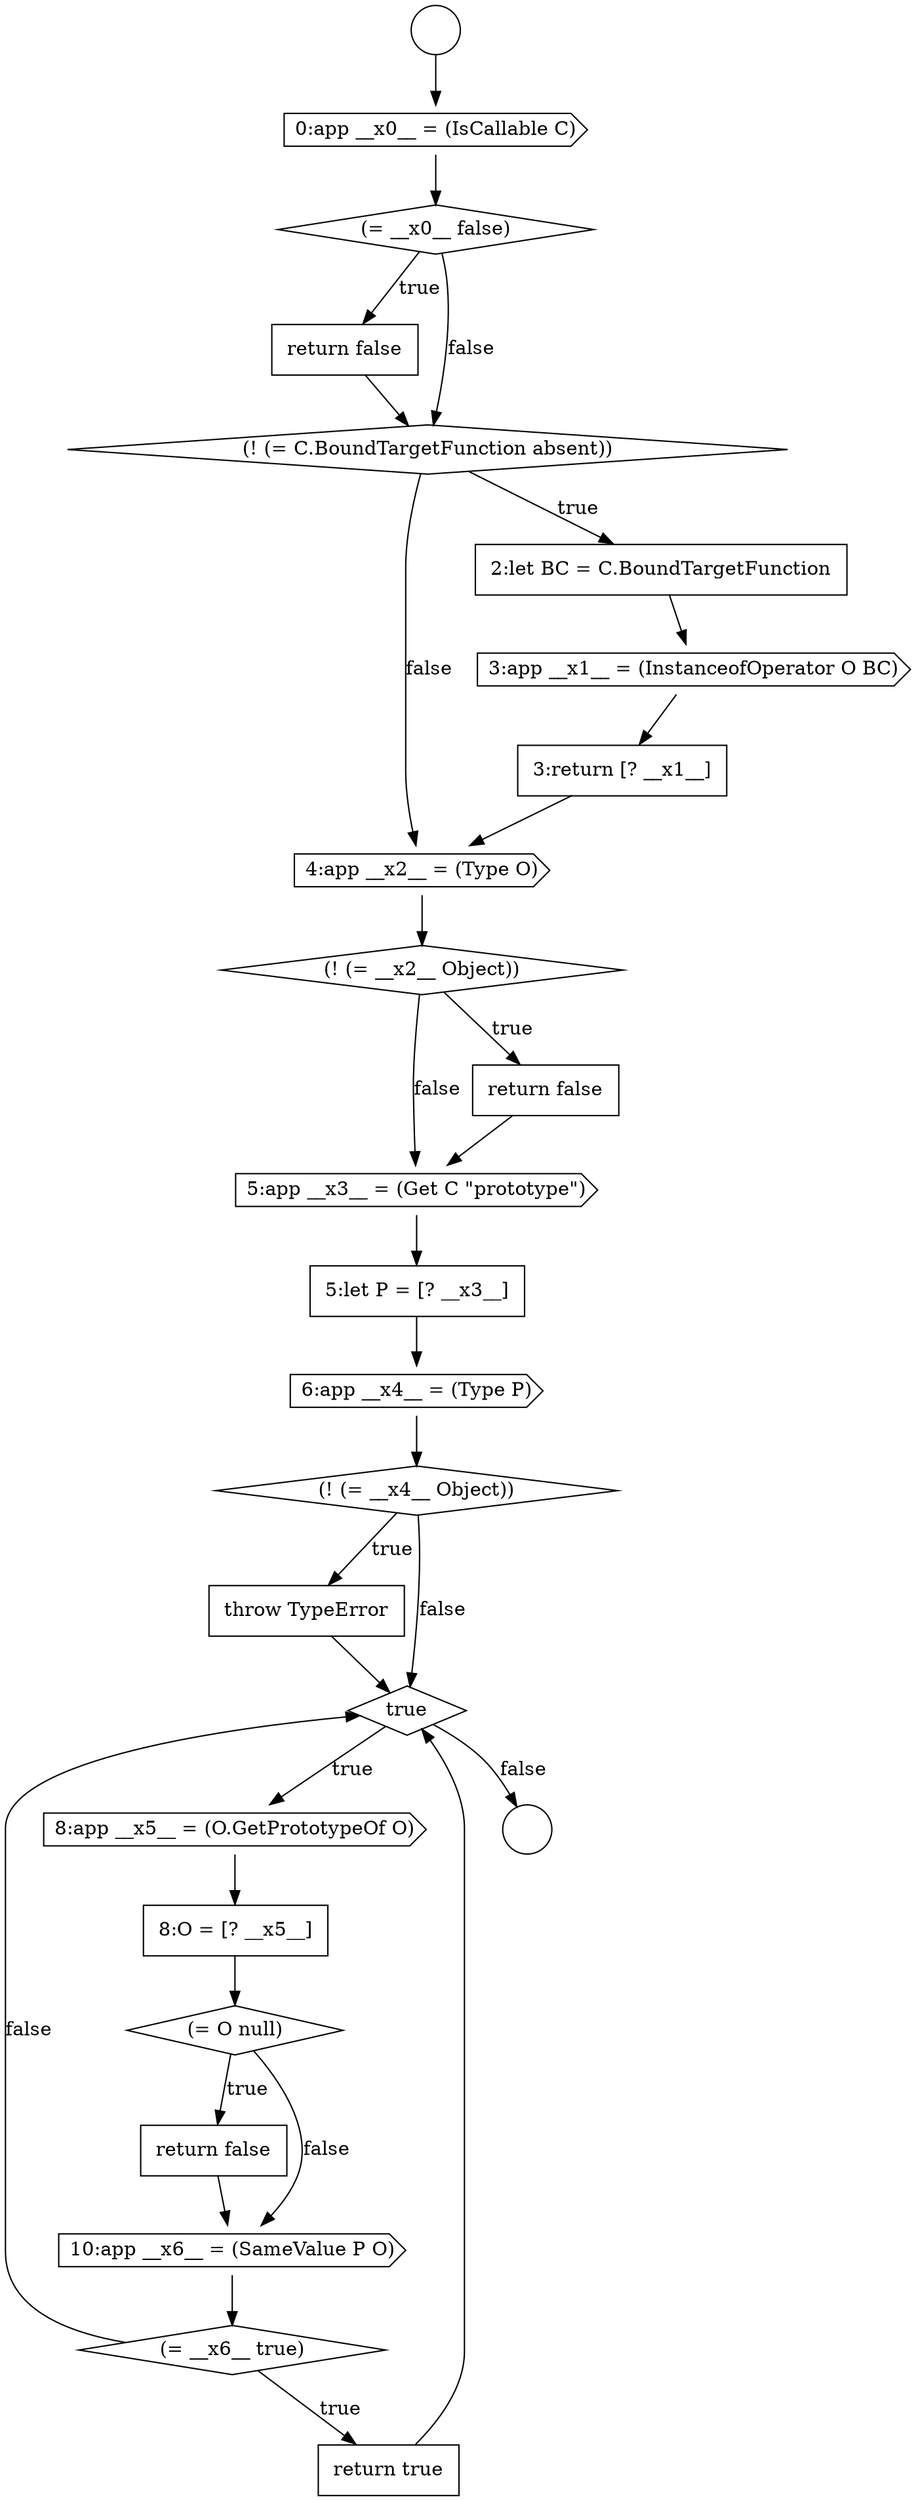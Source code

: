 digraph {
  node1001 [shape=cds, label=<<font color="black">6:app __x4__ = (Type P)</font>> color="black" fillcolor="white" style=filled]
  node1007 [shape=diamond, label=<<font color="black">(= O null)</font>> color="black" fillcolor="white" style=filled]
  node1000 [shape=none, margin=0, label=<<font color="black">
    <table border="0" cellborder="1" cellspacing="0" cellpadding="10">
      <tr><td align="left">5:let P = [? __x3__]</td></tr>
    </table>
  </font>> color="black" fillcolor="white" style=filled]
  node1010 [shape=diamond, label=<<font color="black">(= __x6__ true)</font>> color="black" fillcolor="white" style=filled]
  node995 [shape=none, margin=0, label=<<font color="black">
    <table border="0" cellborder="1" cellspacing="0" cellpadding="10">
      <tr><td align="left">3:return [? __x1__]</td></tr>
    </table>
  </font>> color="black" fillcolor="white" style=filled]
  node999 [shape=cds, label=<<font color="black">5:app __x3__ = (Get C &quot;prototype&quot;)</font>> color="black" fillcolor="white" style=filled]
  node1009 [shape=cds, label=<<font color="black">10:app __x6__ = (SameValue P O)</font>> color="black" fillcolor="white" style=filled]
  node1005 [shape=cds, label=<<font color="black">8:app __x5__ = (O.GetPrototypeOf O)</font>> color="black" fillcolor="white" style=filled]
  node994 [shape=cds, label=<<font color="black">3:app __x1__ = (InstanceofOperator O BC)</font>> color="black" fillcolor="white" style=filled]
  node998 [shape=none, margin=0, label=<<font color="black">
    <table border="0" cellborder="1" cellspacing="0" cellpadding="10">
      <tr><td align="left">return false</td></tr>
    </table>
  </font>> color="black" fillcolor="white" style=filled]
  node988 [shape=circle label=" " color="black" fillcolor="white" style=filled]
  node1006 [shape=none, margin=0, label=<<font color="black">
    <table border="0" cellborder="1" cellspacing="0" cellpadding="10">
      <tr><td align="left">8:O = [? __x5__]</td></tr>
    </table>
  </font>> color="black" fillcolor="white" style=filled]
  node989 [shape=cds, label=<<font color="black">0:app __x0__ = (IsCallable C)</font>> color="black" fillcolor="white" style=filled]
  node997 [shape=diamond, label=<<font color="black">(! (= __x2__ Object))</font>> color="black" fillcolor="white" style=filled]
  node1002 [shape=diamond, label=<<font color="black">(! (= __x4__ Object))</font>> color="black" fillcolor="white" style=filled]
  node1011 [shape=none, margin=0, label=<<font color="black">
    <table border="0" cellborder="1" cellspacing="0" cellpadding="10">
      <tr><td align="left">return true</td></tr>
    </table>
  </font>> color="black" fillcolor="white" style=filled]
  node990 [shape=diamond, label=<<font color="black">(= __x0__ false)</font>> color="black" fillcolor="white" style=filled]
  node996 [shape=cds, label=<<font color="black">4:app __x2__ = (Type O)</font>> color="black" fillcolor="white" style=filled]
  node1003 [shape=none, margin=0, label=<<font color="black">
    <table border="0" cellborder="1" cellspacing="0" cellpadding="10">
      <tr><td align="left">throw TypeError</td></tr>
    </table>
  </font>> color="black" fillcolor="white" style=filled]
  node993 [shape=none, margin=0, label=<<font color="black">
    <table border="0" cellborder="1" cellspacing="0" cellpadding="10">
      <tr><td align="left">2:let BC = C.BoundTargetFunction</td></tr>
    </table>
  </font>> color="black" fillcolor="white" style=filled]
  node1008 [shape=none, margin=0, label=<<font color="black">
    <table border="0" cellborder="1" cellspacing="0" cellpadding="10">
      <tr><td align="left">return false</td></tr>
    </table>
  </font>> color="black" fillcolor="white" style=filled]
  node991 [shape=none, margin=0, label=<<font color="black">
    <table border="0" cellborder="1" cellspacing="0" cellpadding="10">
      <tr><td align="left">return false</td></tr>
    </table>
  </font>> color="black" fillcolor="white" style=filled]
  node987 [shape=circle label=" " color="black" fillcolor="white" style=filled]
  node992 [shape=diamond, label=<<font color="black">(! (= C.BoundTargetFunction absent))</font>> color="black" fillcolor="white" style=filled]
  node1004 [shape=diamond, label=<<font color="black">true</font>> color="black" fillcolor="white" style=filled]
  node994 -> node995 [ color="black"]
  node1003 -> node1004 [ color="black"]
  node993 -> node994 [ color="black"]
  node1011 -> node1004 [ color="black"]
  node1010 -> node1011 [label=<<font color="black">true</font>> color="black"]
  node1010 -> node1004 [label=<<font color="black">false</font>> color="black"]
  node992 -> node993 [label=<<font color="black">true</font>> color="black"]
  node992 -> node996 [label=<<font color="black">false</font>> color="black"]
  node1007 -> node1008 [label=<<font color="black">true</font>> color="black"]
  node1007 -> node1009 [label=<<font color="black">false</font>> color="black"]
  node997 -> node998 [label=<<font color="black">true</font>> color="black"]
  node997 -> node999 [label=<<font color="black">false</font>> color="black"]
  node1006 -> node1007 [ color="black"]
  node1004 -> node1005 [label=<<font color="black">true</font>> color="black"]
  node1004 -> node988 [label=<<font color="black">false</font>> color="black"]
  node1002 -> node1003 [label=<<font color="black">true</font>> color="black"]
  node1002 -> node1004 [label=<<font color="black">false</font>> color="black"]
  node998 -> node999 [ color="black"]
  node1001 -> node1002 [ color="black"]
  node1009 -> node1010 [ color="black"]
  node991 -> node992 [ color="black"]
  node999 -> node1000 [ color="black"]
  node996 -> node997 [ color="black"]
  node995 -> node996 [ color="black"]
  node987 -> node989 [ color="black"]
  node990 -> node991 [label=<<font color="black">true</font>> color="black"]
  node990 -> node992 [label=<<font color="black">false</font>> color="black"]
  node1000 -> node1001 [ color="black"]
  node1008 -> node1009 [ color="black"]
  node1005 -> node1006 [ color="black"]
  node989 -> node990 [ color="black"]
}
